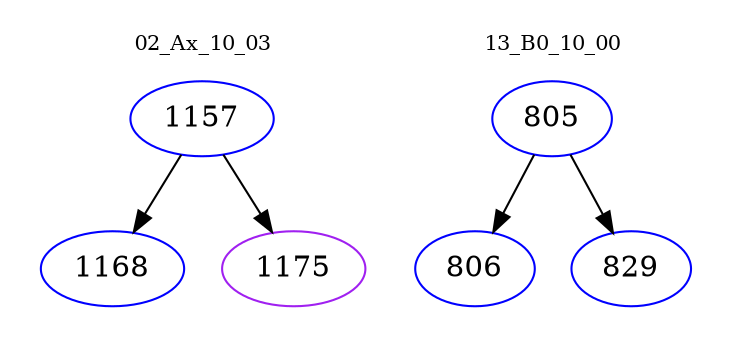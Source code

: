 digraph{
subgraph cluster_0 {
color = white
label = "02_Ax_10_03";
fontsize=10;
T0_1157 [label="1157", color="blue"]
T0_1157 -> T0_1168 [color="black"]
T0_1168 [label="1168", color="blue"]
T0_1157 -> T0_1175 [color="black"]
T0_1175 [label="1175", color="purple"]
}
subgraph cluster_1 {
color = white
label = "13_B0_10_00";
fontsize=10;
T1_805 [label="805", color="blue"]
T1_805 -> T1_806 [color="black"]
T1_806 [label="806", color="blue"]
T1_805 -> T1_829 [color="black"]
T1_829 [label="829", color="blue"]
}
}
